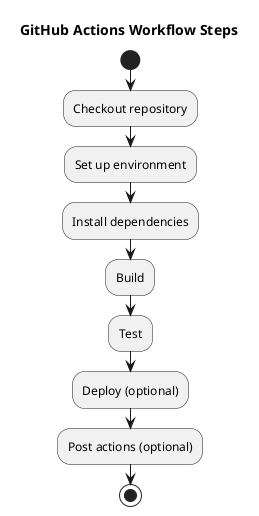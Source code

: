 @startuml
title GitHub Actions Workflow Steps
start
:Checkout repository;
:Set up environment;
:Install dependencies;
:Build;
:Test;
:Deploy (optional);
:Post actions (optional);
stop
@enduml
